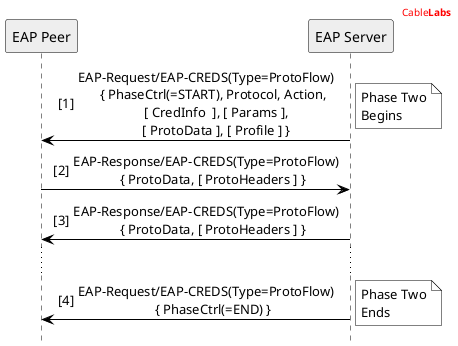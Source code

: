 
@startuml

'' header information
header
<font color="red">Cable<b>Labs</b></font>
endheader

'' Use this to hide the foot boxes
hide footbox

skinparam sequenceMessageAlign center
skinparam NoteBorderColor black
'' skinparam BackgroundColor #ddd

skinparam sequence {
	borderColor black
	ArrowColor black
	ActorBorderColor black
	ParticipantBorderColor black
	LifeLineBorderColor black
	LifeLineBackgroundColor white
}

'' Participants Declaration
Participant "EAP Peer" as P #eee
Participant "EAP Server" as S #eee

autonumber 1 "[##]"

S->P: EAP-Request/EAP-CREDS(Type=ProtoFlow)\n    { PhaseCtrl(=START), Protocol, Action,\n      [ CredInfo  ], [ Params ],\n      [ ProtoData ], [ Profile ] }
note right #fff: Phase Two\nBegins

P->S: EAP-Response/EAP-CREDS(Type=ProtoFlow)\n    { ProtoData, [ ProtoHeaders ] }

S->P: EAP-Response/EAP-CREDS(Type=ProtoFlow)\n    { ProtoData, [ ProtoHeaders ] }

...

S->P: EAP-Request/EAP-CREDS(Type=ProtoFlow)\n    { PhaseCtrl(=END) }
note right #fff: Phase Two\nEnds


@enduml
